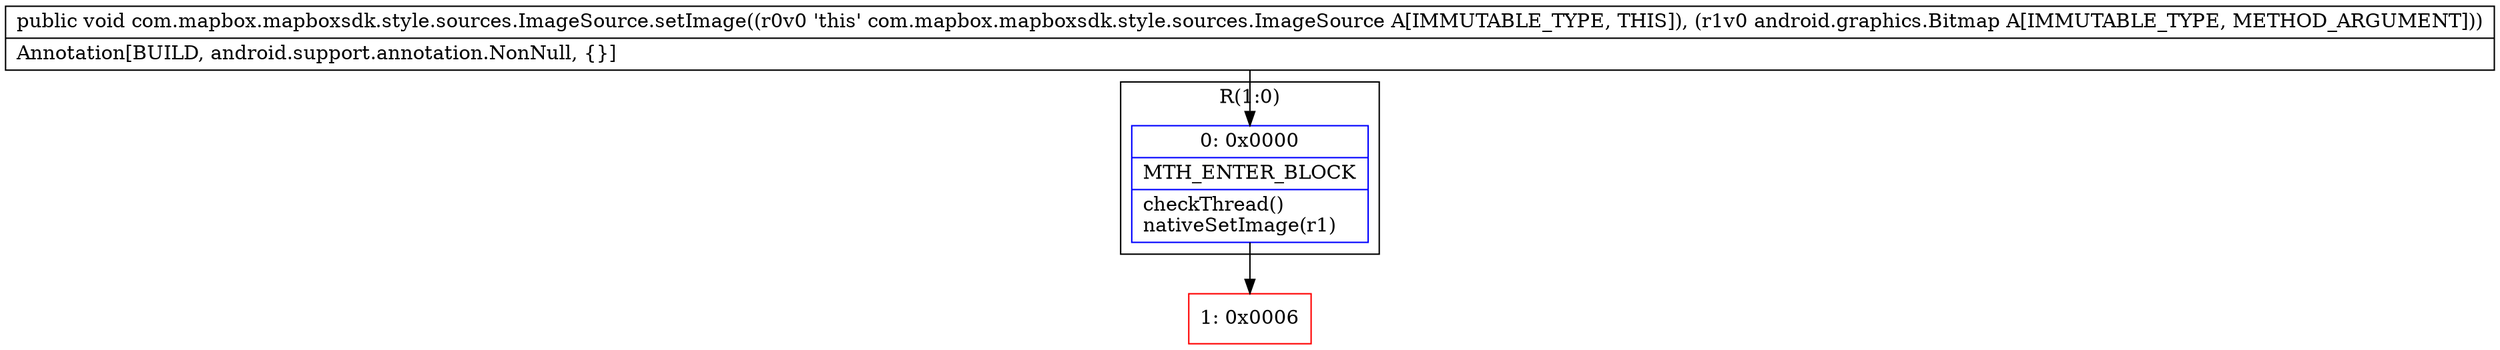 digraph "CFG forcom.mapbox.mapboxsdk.style.sources.ImageSource.setImage(Landroid\/graphics\/Bitmap;)V" {
subgraph cluster_Region_1862720970 {
label = "R(1:0)";
node [shape=record,color=blue];
Node_0 [shape=record,label="{0\:\ 0x0000|MTH_ENTER_BLOCK\l|checkThread()\lnativeSetImage(r1)\l}"];
}
Node_1 [shape=record,color=red,label="{1\:\ 0x0006}"];
MethodNode[shape=record,label="{public void com.mapbox.mapboxsdk.style.sources.ImageSource.setImage((r0v0 'this' com.mapbox.mapboxsdk.style.sources.ImageSource A[IMMUTABLE_TYPE, THIS]), (r1v0 android.graphics.Bitmap A[IMMUTABLE_TYPE, METHOD_ARGUMENT]))  | Annotation[BUILD, android.support.annotation.NonNull, \{\}]\l}"];
MethodNode -> Node_0;
Node_0 -> Node_1;
}

